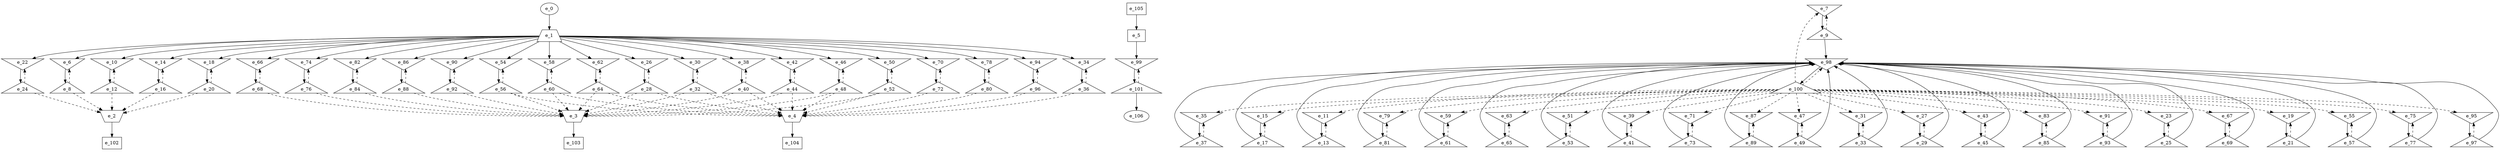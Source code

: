 digraph control_path {
  e_0: entry_node : n ;
  e_1 [shape = trapezium];
  e_2 [shape = invtrapezium];
  e_3 [shape = invtrapezium];
  e_4 [shape = invtrapezium];
  e_5 [shape = dot];
  e_6 [shape = invtriangle];
  e_7 [shape = invtriangle];
  e_8 [shape = triangle];
  e_9 [shape = triangle];
  e_10 [shape = invtriangle];
  e_11 [shape = invtriangle];
  e_12 [shape = triangle];
  e_13 [shape = triangle];
  e_14 [shape = invtriangle];
  e_15 [shape = invtriangle];
  e_16 [shape = triangle];
  e_17 [shape = triangle];
  e_18 [shape = invtriangle];
  e_19 [shape = invtriangle];
  e_20 [shape = triangle];
  e_21 [shape = triangle];
  e_22 [shape = invtriangle];
  e_23 [shape = invtriangle];
  e_24 [shape = triangle];
  e_25 [shape = triangle];
  e_26 [shape = invtriangle];
  e_27 [shape = invtriangle];
  e_28 [shape = triangle];
  e_29 [shape = triangle];
  e_30 [shape = invtriangle];
  e_31 [shape = invtriangle];
  e_32 [shape = triangle];
  e_33 [shape = triangle];
  e_34 [shape = invtriangle];
  e_35 [shape = invtriangle];
  e_36 [shape = triangle];
  e_37 [shape = triangle];
  e_38 [shape = invtriangle];
  e_39 [shape = invtriangle];
  e_40 [shape = triangle];
  e_41 [shape = triangle];
  e_42 [shape = invtriangle];
  e_43 [shape = invtriangle];
  e_44 [shape = triangle];
  e_45 [shape = triangle];
  e_46 [shape = invtriangle];
  e_47 [shape = invtriangle];
  e_48 [shape = triangle];
  e_49 [shape = triangle];
  e_50 [shape = invtriangle];
  e_51 [shape = invtriangle];
  e_52 [shape = triangle];
  e_53 [shape = triangle];
  e_54 [shape = invtriangle];
  e_55 [shape = invtriangle];
  e_56 [shape = triangle];
  e_57 [shape = triangle];
  e_58 [shape = invtriangle];
  e_59 [shape = invtriangle];
  e_60 [shape = triangle];
  e_61 [shape = triangle];
  e_62 [shape = invtriangle];
  e_63 [shape = invtriangle];
  e_64 [shape = triangle];
  e_65 [shape = triangle];
  e_66 [shape = invtriangle];
  e_67 [shape = invtriangle];
  e_68 [shape = triangle];
  e_69 [shape = triangle];
  e_70 [shape = invtriangle];
  e_71 [shape = invtriangle];
  e_72 [shape = triangle];
  e_73 [shape = triangle];
  e_74 [shape = invtriangle];
  e_75 [shape = invtriangle];
  e_76 [shape = triangle];
  e_77 [shape = triangle];
  e_78 [shape = invtriangle];
  e_79 [shape = invtriangle];
  e_80 [shape = triangle];
  e_81 [shape = triangle];
  e_82 [shape = invtriangle];
  e_83 [shape = invtriangle];
  e_84 [shape = triangle];
  e_85 [shape = triangle];
  e_86 [shape = invtriangle];
  e_87 [shape = invtriangle];
  e_88 [shape = triangle];
  e_89 [shape = triangle];
  e_90 [shape = invtriangle];
  e_91 [shape = invtriangle];
  e_92 [shape = triangle];
  e_93 [shape = triangle];
  e_94 [shape = invtriangle];
  e_95 [shape = invtriangle];
  e_96 [shape = triangle];
  e_97 [shape = triangle];
  e_98 [shape = invtriangle];
  e_99 [shape = invtriangle];
  e_100 [shape = triangle];
  e_101 [shape = triangle];
  e_102 [shape = dot];
  e_103 [shape = dot];
  e_104 [shape = dot];
  e_105 [shape = dot];
  e_106: exit_node : s ;
  e_0 -> e_1;
  e_8 -> e_2[style = dashed];
  e_12 -> e_2[style = dashed];
  e_16 -> e_2[style = dashed];
  e_20 -> e_2[style = dashed];
  e_24 -> e_2[style = dashed];
  e_28 -> e_3[style = dashed];
  e_32 -> e_3[style = dashed];
  e_40 -> e_3[style = dashed];
  e_44 -> e_3[style = dashed];
  e_48 -> e_3[style = dashed];
  e_52 -> e_3[style = dashed];
  e_56 -> e_3[style = dashed];
  e_60 -> e_3[style = dashed];
  e_64 -> e_3[style = dashed];
  e_68 -> e_3[style = dashed];
  e_76 -> e_3[style = dashed];
  e_84 -> e_3[style = dashed];
  e_88 -> e_3[style = dashed];
  e_92 -> e_3[style = dashed];
  e_28 -> e_4[style = dashed];
  e_32 -> e_4[style = dashed];
  e_36 -> e_4[style = dashed];
  e_40 -> e_4[style = dashed];
  e_44 -> e_4[style = dashed];
  e_48 -> e_4[style = dashed];
  e_52 -> e_4[style = dashed];
  e_56 -> e_4[style = dashed];
  e_60 -> e_4[style = dashed];
  e_64 -> e_4[style = dashed];
  e_72 -> e_4[style = dashed];
  e_80 -> e_4[style = dashed];
  e_96 -> e_4[style = dashed];
  e_105 -> e_5;
  e_1 -> e_6;
  e_8 -> e_6[style = dashed];
  e_9 -> e_7[style = dashed];
  e_100 -> e_7[style = dashed];
  e_6 -> e_8;
  e_7 -> e_9;
  e_1 -> e_10;
  e_12 -> e_10[style = dashed];
  e_13 -> e_11[style = dashed];
  e_100 -> e_11[style = dashed];
  e_10 -> e_12;
  e_11 -> e_13;
  e_1 -> e_14;
  e_16 -> e_14[style = dashed];
  e_17 -> e_15[style = dashed];
  e_100 -> e_15[style = dashed];
  e_14 -> e_16;
  e_15 -> e_17;
  e_1 -> e_18;
  e_20 -> e_18[style = dashed];
  e_21 -> e_19[style = dashed];
  e_100 -> e_19[style = dashed];
  e_18 -> e_20;
  e_19 -> e_21;
  e_1 -> e_22;
  e_24 -> e_22[style = dashed];
  e_25 -> e_23[style = dashed];
  e_100 -> e_23[style = dashed];
  e_22 -> e_24;
  e_23 -> e_25;
  e_1 -> e_26;
  e_28 -> e_26[style = dashed];
  e_29 -> e_27[style = dashed];
  e_100 -> e_27[style = dashed];
  e_26 -> e_28;
  e_27 -> e_29;
  e_1 -> e_30;
  e_32 -> e_30[style = dashed];
  e_33 -> e_31[style = dashed];
  e_100 -> e_31[style = dashed];
  e_30 -> e_32;
  e_31 -> e_33;
  e_1 -> e_34;
  e_36 -> e_34[style = dashed];
  e_37 -> e_35[style = dashed];
  e_100 -> e_35[style = dashed];
  e_34 -> e_36;
  e_35 -> e_37;
  e_1 -> e_38;
  e_40 -> e_38[style = dashed];
  e_41 -> e_39[style = dashed];
  e_100 -> e_39[style = dashed];
  e_38 -> e_40;
  e_39 -> e_41;
  e_1 -> e_42;
  e_44 -> e_42[style = dashed];
  e_45 -> e_43[style = dashed];
  e_100 -> e_43[style = dashed];
  e_42 -> e_44;
  e_43 -> e_45;
  e_1 -> e_46;
  e_48 -> e_46[style = dashed];
  e_49 -> e_47[style = dashed];
  e_100 -> e_47[style = dashed];
  e_46 -> e_48;
  e_47 -> e_49;
  e_1 -> e_50;
  e_52 -> e_50[style = dashed];
  e_53 -> e_51[style = dashed];
  e_100 -> e_51[style = dashed];
  e_50 -> e_52;
  e_51 -> e_53;
  e_1 -> e_54;
  e_56 -> e_54[style = dashed];
  e_57 -> e_55[style = dashed];
  e_100 -> e_55[style = dashed];
  e_54 -> e_56;
  e_55 -> e_57;
  e_1 -> e_58;
  e_60 -> e_58[style = dashed];
  e_61 -> e_59[style = dashed];
  e_100 -> e_59[style = dashed];
  e_58 -> e_60;
  e_59 -> e_61;
  e_1 -> e_62;
  e_64 -> e_62[style = dashed];
  e_65 -> e_63[style = dashed];
  e_100 -> e_63[style = dashed];
  e_62 -> e_64;
  e_63 -> e_65;
  e_1 -> e_66;
  e_68 -> e_66[style = dashed];
  e_69 -> e_67[style = dashed];
  e_100 -> e_67[style = dashed];
  e_66 -> e_68;
  e_67 -> e_69;
  e_1 -> e_70;
  e_72 -> e_70[style = dashed];
  e_73 -> e_71[style = dashed];
  e_100 -> e_71[style = dashed];
  e_70 -> e_72;
  e_71 -> e_73;
  e_1 -> e_74;
  e_76 -> e_74[style = dashed];
  e_77 -> e_75[style = dashed];
  e_100 -> e_75[style = dashed];
  e_74 -> e_76;
  e_75 -> e_77;
  e_1 -> e_78;
  e_80 -> e_78[style = dashed];
  e_81 -> e_79[style = dashed];
  e_100 -> e_79[style = dashed];
  e_78 -> e_80;
  e_79 -> e_81;
  e_1 -> e_82;
  e_84 -> e_82[style = dashed];
  e_85 -> e_83[style = dashed];
  e_100 -> e_83[style = dashed];
  e_82 -> e_84;
  e_83 -> e_85;
  e_1 -> e_86;
  e_88 -> e_86[style = dashed];
  e_89 -> e_87[style = dashed];
  e_100 -> e_87[style = dashed];
  e_86 -> e_88;
  e_87 -> e_89;
  e_1 -> e_90;
  e_92 -> e_90[style = dashed];
  e_93 -> e_91[style = dashed];
  e_100 -> e_91[style = dashed];
  e_90 -> e_92;
  e_91 -> e_93;
  e_1 -> e_94;
  e_96 -> e_94[style = dashed];
  e_97 -> e_95[style = dashed];
  e_100 -> e_95[style = dashed];
  e_94 -> e_96;
  e_95 -> e_97;
  e_9 -> e_98;
  e_13 -> e_98;
  e_17 -> e_98;
  e_21 -> e_98;
  e_25 -> e_98;
  e_29 -> e_98;
  e_33 -> e_98;
  e_37 -> e_98;
  e_41 -> e_98;
  e_45 -> e_98;
  e_49 -> e_98;
  e_53 -> e_98;
  e_57 -> e_98;
  e_61 -> e_98;
  e_65 -> e_98;
  e_69 -> e_98;
  e_73 -> e_98;
  e_77 -> e_98;
  e_81 -> e_98;
  e_85 -> e_98;
  e_89 -> e_98;
  e_93 -> e_98;
  e_97 -> e_98;
  e_100 -> e_98[style = dashed];
  e_5 -> e_99;
  e_101 -> e_99[style = dashed];
  e_98 -> e_100;
  e_99 -> e_101;
  e_2 -> e_102;
  e_3 -> e_103;
  e_4 -> e_104;
  e_101 -> e_106;
}
